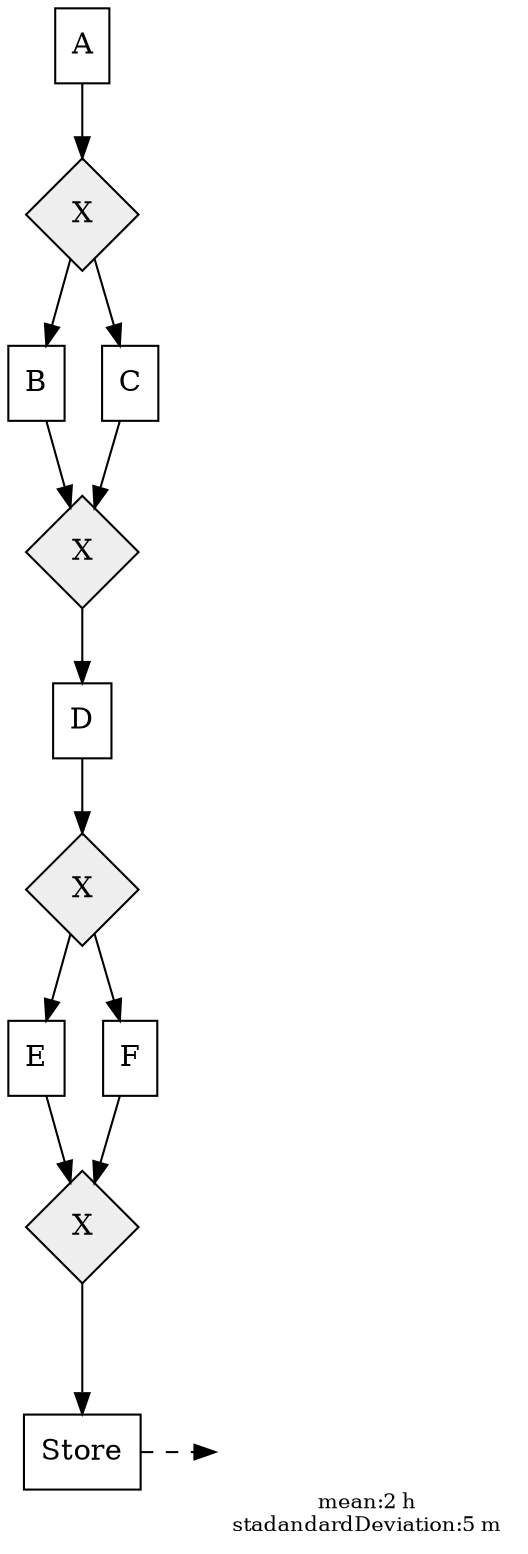 
  
	digraph {
		node [shape=box];
		

    
	_ext50 [shape=none, image="stereotype_TimeExpected.png", label="\n\n\n\n\nmean:2 h\nstadandardDeviation:5 m\n", width=0.2, fontsize=10];


	
	_23 -> _ext50 [style=dashed minlen=2];
	{rank=same;_23 _ext50 };


    _2 [shape=box,style=filled,fillcolor="#ffffff",label="A",width=0.2];
_3 [shape=box,style=filled,fillcolor="#ffffff",label="B",width=0.2];
_4 [shape=box,style=filled,fillcolor="#ffffff",label="C",width=0.2];
_7 [shape=box,style=filled,fillcolor="#ffffff",label="D",width=0.2];
_17 [shape=box,style=filled,fillcolor="#ffffff",label="E",width=0.2];
_16 [shape=box,style=filled,fillcolor="#ffffff",label="F",width=0.2];
_23 [shape=box,style=filled,fillcolor="#ffffff",label="Store",width=0.2];
_5 [label="X",fillcolor="#eeeeee",style=filled,width=0.75,height=0.75,fixedsize=true,shape="diamond"];
_6 [label="X",fillcolor="#eeeeee",style=filled,width=0.75,height=0.75,fixedsize=true,shape="diamond"];
_15 [label="X",fillcolor="#eeeeee",style=filled,width=0.75,height=0.75,fixedsize=true,shape="diamond"];
_8 [label="X",fillcolor="#eeeeee",style=filled,width=0.75,height=0.75,fixedsize=true,shape="diamond"];
_2 -> _5 [label=""];_5 -> _3 [label=""];_5 -> _4 [label=""];_3 -> _6 [label=""];_4 -> _6 [label=""];_6 -> _7 [label=""];_16 -> _8 [label=""];_17 -> _8 [label=""];_15 -> _16 [label=""];_15 -> _17 [label=""];_7 -> _15 [label=""];_8 -> _23 [label=""];
		}


